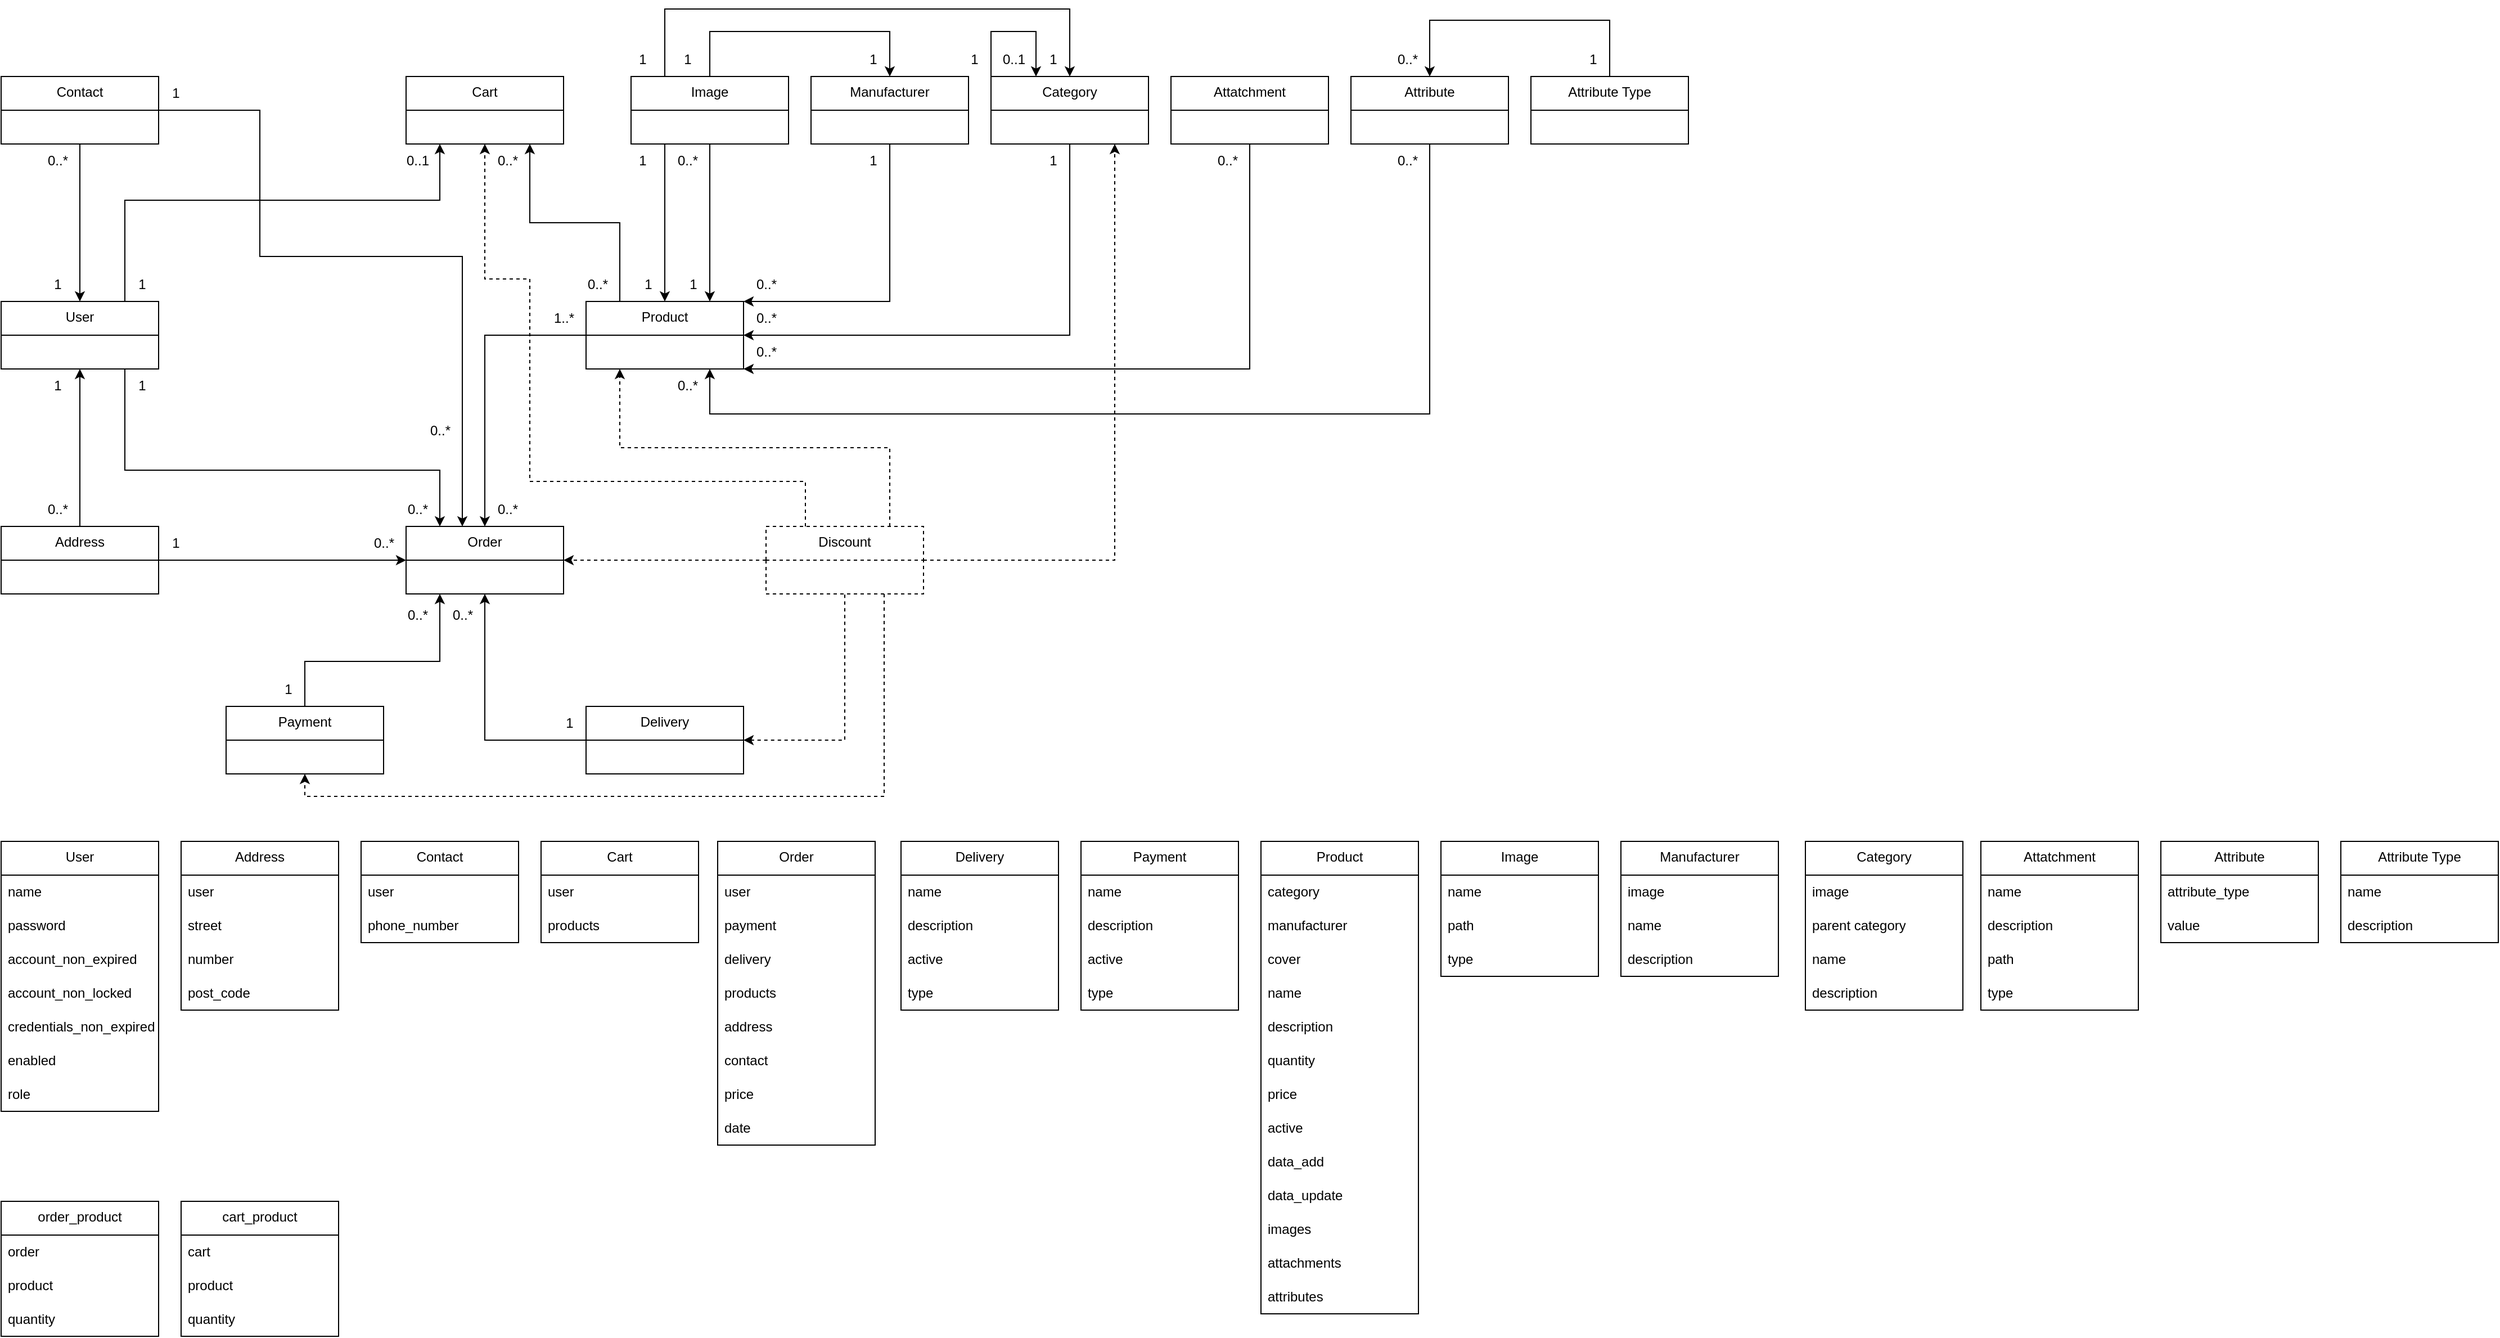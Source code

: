 <mxfile version="24.7.12">
  <diagram name="Strona-1" id="xAyj0nUH1Y1HjZD_mEVL">
    <mxGraphModel dx="1434" dy="778" grid="1" gridSize="10" guides="1" tooltips="1" connect="1" arrows="1" fold="1" page="1" pageScale="1" pageWidth="827" pageHeight="1169" math="0" shadow="0">
      <root>
        <mxCell id="0" />
        <mxCell id="1" parent="0" />
        <mxCell id="LPKF-_oisUcgo9bbs7vQ-34" style="edgeStyle=orthogonalEdgeStyle;rounded=0;orthogonalLoop=1;jettySize=auto;html=1;" parent="1" source="LPKF-_oisUcgo9bbs7vQ-9" target="LPKF-_oisUcgo9bbs7vQ-19" edge="1">
          <mxGeometry relative="1" as="geometry">
            <Array as="points">
              <mxPoint x="480" y="320" />
            </Array>
          </mxGeometry>
        </mxCell>
        <mxCell id="LPKF-_oisUcgo9bbs7vQ-35" style="edgeStyle=orthogonalEdgeStyle;rounded=0;orthogonalLoop=1;jettySize=auto;html=1;" parent="1" source="LPKF-_oisUcgo9bbs7vQ-9" target="LPKF-_oisUcgo9bbs7vQ-17" edge="1">
          <mxGeometry relative="1" as="geometry">
            <Array as="points">
              <mxPoint x="600" y="220" />
              <mxPoint x="520" y="220" />
            </Array>
          </mxGeometry>
        </mxCell>
        <mxCell id="LPKF-_oisUcgo9bbs7vQ-9" value="Product" style="swimlane;fontStyle=0;align=center;verticalAlign=top;childLayout=stackLayout;horizontal=1;startSize=30;horizontalStack=0;resizeParent=1;resizeParentMax=0;resizeLast=0;collapsible=0;marginBottom=0;html=1;whiteSpace=wrap;" parent="1" vertex="1">
          <mxGeometry x="570" y="290" width="140" height="60" as="geometry" />
        </mxCell>
        <mxCell id="LPKF-_oisUcgo9bbs7vQ-36" style="edgeStyle=orthogonalEdgeStyle;rounded=0;orthogonalLoop=1;jettySize=auto;html=1;" parent="1" source="LPKF-_oisUcgo9bbs7vQ-11" target="LPKF-_oisUcgo9bbs7vQ-17" edge="1">
          <mxGeometry relative="1" as="geometry">
            <Array as="points">
              <mxPoint x="160" y="200" />
              <mxPoint x="440" y="200" />
            </Array>
          </mxGeometry>
        </mxCell>
        <mxCell id="LPKF-_oisUcgo9bbs7vQ-37" style="edgeStyle=orthogonalEdgeStyle;rounded=0;orthogonalLoop=1;jettySize=auto;html=1;" parent="1" source="LPKF-_oisUcgo9bbs7vQ-11" target="LPKF-_oisUcgo9bbs7vQ-19" edge="1">
          <mxGeometry relative="1" as="geometry">
            <Array as="points">
              <mxPoint x="160" y="440" />
              <mxPoint x="440" y="440" />
            </Array>
          </mxGeometry>
        </mxCell>
        <mxCell id="LPKF-_oisUcgo9bbs7vQ-11" value="User" style="swimlane;fontStyle=0;align=center;verticalAlign=top;childLayout=stackLayout;horizontal=1;startSize=30;horizontalStack=0;resizeParent=1;resizeParentMax=0;resizeLast=0;collapsible=0;marginBottom=0;html=1;whiteSpace=wrap;" parent="1" vertex="1">
          <mxGeometry x="50" y="290" width="140" height="60" as="geometry" />
        </mxCell>
        <mxCell id="LPKF-_oisUcgo9bbs7vQ-26" style="edgeStyle=orthogonalEdgeStyle;rounded=0;orthogonalLoop=1;jettySize=auto;html=1;" parent="1" source="LPKF-_oisUcgo9bbs7vQ-13" target="LPKF-_oisUcgo9bbs7vQ-11" edge="1">
          <mxGeometry relative="1" as="geometry" />
        </mxCell>
        <mxCell id="EUaLyGk8VXPDBXeYsiTy-4" style="edgeStyle=orthogonalEdgeStyle;rounded=0;orthogonalLoop=1;jettySize=auto;html=1;exitX=1;exitY=0.5;exitDx=0;exitDy=0;" parent="1" source="LPKF-_oisUcgo9bbs7vQ-13" target="LPKF-_oisUcgo9bbs7vQ-19" edge="1">
          <mxGeometry relative="1" as="geometry" />
        </mxCell>
        <mxCell id="LPKF-_oisUcgo9bbs7vQ-13" value="Address" style="swimlane;fontStyle=0;align=center;verticalAlign=top;childLayout=stackLayout;horizontal=1;startSize=30;horizontalStack=0;resizeParent=1;resizeParentMax=0;resizeLast=0;collapsible=0;marginBottom=0;html=1;whiteSpace=wrap;" parent="1" vertex="1">
          <mxGeometry x="50" y="490" width="140" height="60" as="geometry" />
        </mxCell>
        <mxCell id="LPKF-_oisUcgo9bbs7vQ-27" style="edgeStyle=orthogonalEdgeStyle;rounded=0;orthogonalLoop=1;jettySize=auto;html=1;" parent="1" source="LPKF-_oisUcgo9bbs7vQ-15" target="LPKF-_oisUcgo9bbs7vQ-11" edge="1">
          <mxGeometry relative="1" as="geometry" />
        </mxCell>
        <mxCell id="EUaLyGk8VXPDBXeYsiTy-2" style="edgeStyle=orthogonalEdgeStyle;rounded=0;orthogonalLoop=1;jettySize=auto;html=1;exitX=1;exitY=0.5;exitDx=0;exitDy=0;" parent="1" source="LPKF-_oisUcgo9bbs7vQ-15" target="LPKF-_oisUcgo9bbs7vQ-19" edge="1">
          <mxGeometry relative="1" as="geometry">
            <Array as="points">
              <mxPoint x="280" y="120" />
              <mxPoint x="280" y="250" />
              <mxPoint x="460" y="250" />
            </Array>
          </mxGeometry>
        </mxCell>
        <mxCell id="LPKF-_oisUcgo9bbs7vQ-15" value="Contact" style="swimlane;fontStyle=0;align=center;verticalAlign=top;childLayout=stackLayout;horizontal=1;startSize=30;horizontalStack=0;resizeParent=1;resizeParentMax=0;resizeLast=0;collapsible=0;marginBottom=0;html=1;whiteSpace=wrap;" parent="1" vertex="1">
          <mxGeometry x="50" y="90" width="140" height="60" as="geometry" />
        </mxCell>
        <mxCell id="LPKF-_oisUcgo9bbs7vQ-17" value="Cart" style="swimlane;fontStyle=0;align=center;verticalAlign=top;childLayout=stackLayout;horizontal=1;startSize=30;horizontalStack=0;resizeParent=1;resizeParentMax=0;resizeLast=0;collapsible=0;marginBottom=0;html=1;whiteSpace=wrap;" parent="1" vertex="1">
          <mxGeometry x="410" y="90" width="140" height="60" as="geometry" />
        </mxCell>
        <mxCell id="LPKF-_oisUcgo9bbs7vQ-19" value="Order" style="swimlane;fontStyle=0;align=center;verticalAlign=top;childLayout=stackLayout;horizontal=1;startSize=30;horizontalStack=0;resizeParent=1;resizeParentMax=0;resizeLast=0;collapsible=0;marginBottom=0;html=1;whiteSpace=wrap;" parent="1" vertex="1">
          <mxGeometry x="410" y="490" width="140" height="60" as="geometry" />
        </mxCell>
        <mxCell id="LPKF-_oisUcgo9bbs7vQ-28" style="edgeStyle=orthogonalEdgeStyle;rounded=0;orthogonalLoop=1;jettySize=auto;html=1;" parent="1" source="LPKF-_oisUcgo9bbs7vQ-21" target="LPKF-_oisUcgo9bbs7vQ-19" edge="1">
          <mxGeometry relative="1" as="geometry">
            <Array as="points">
              <mxPoint x="480" y="680" />
            </Array>
          </mxGeometry>
        </mxCell>
        <mxCell id="LPKF-_oisUcgo9bbs7vQ-54" style="edgeStyle=orthogonalEdgeStyle;rounded=0;orthogonalLoop=1;jettySize=auto;html=1;dashed=1;startArrow=classic;startFill=1;endArrow=none;endFill=0;" parent="1" source="LPKF-_oisUcgo9bbs7vQ-21" target="LPKF-_oisUcgo9bbs7vQ-42" edge="1">
          <mxGeometry relative="1" as="geometry">
            <Array as="points">
              <mxPoint x="800" y="680" />
            </Array>
          </mxGeometry>
        </mxCell>
        <mxCell id="LPKF-_oisUcgo9bbs7vQ-21" value="Delivery" style="swimlane;fontStyle=0;align=center;verticalAlign=top;childLayout=stackLayout;horizontal=1;startSize=30;horizontalStack=0;resizeParent=1;resizeParentMax=0;resizeLast=0;collapsible=0;marginBottom=0;html=1;whiteSpace=wrap;" parent="1" vertex="1">
          <mxGeometry x="570" y="650" width="140" height="60" as="geometry" />
        </mxCell>
        <mxCell id="LPKF-_oisUcgo9bbs7vQ-29" style="edgeStyle=orthogonalEdgeStyle;rounded=0;orthogonalLoop=1;jettySize=auto;html=1;" parent="1" source="LPKF-_oisUcgo9bbs7vQ-23" target="LPKF-_oisUcgo9bbs7vQ-19" edge="1">
          <mxGeometry relative="1" as="geometry">
            <Array as="points">
              <mxPoint x="320" y="610" />
              <mxPoint x="440" y="610" />
            </Array>
          </mxGeometry>
        </mxCell>
        <mxCell id="LPKF-_oisUcgo9bbs7vQ-23" value="Payment" style="swimlane;fontStyle=0;align=center;verticalAlign=top;childLayout=stackLayout;horizontal=1;startSize=30;horizontalStack=0;resizeParent=1;resizeParentMax=0;resizeLast=0;collapsible=0;marginBottom=0;html=1;whiteSpace=wrap;" parent="1" vertex="1">
          <mxGeometry x="250" y="650" width="140" height="60" as="geometry" />
        </mxCell>
        <mxCell id="LPKF-_oisUcgo9bbs7vQ-51" style="edgeStyle=orthogonalEdgeStyle;rounded=0;orthogonalLoop=1;jettySize=auto;html=1;" parent="1" source="LPKF-_oisUcgo9bbs7vQ-38" target="LPKF-_oisUcgo9bbs7vQ-9" edge="1">
          <mxGeometry relative="1" as="geometry">
            <Array as="points">
              <mxPoint x="1000" y="320" />
            </Array>
          </mxGeometry>
        </mxCell>
        <mxCell id="LPKF-_oisUcgo9bbs7vQ-38" value="Category" style="swimlane;fontStyle=0;align=center;verticalAlign=top;childLayout=stackLayout;horizontal=1;startSize=30;horizontalStack=0;resizeParent=1;resizeParentMax=0;resizeLast=0;collapsible=0;marginBottom=0;html=1;whiteSpace=wrap;" parent="1" vertex="1">
          <mxGeometry x="930" y="90" width="140" height="60" as="geometry" />
        </mxCell>
        <mxCell id="LPKF-_oisUcgo9bbs7vQ-45" style="edgeStyle=orthogonalEdgeStyle;rounded=0;orthogonalLoop=1;jettySize=auto;html=1;" parent="1" source="LPKF-_oisUcgo9bbs7vQ-39" target="LPKF-_oisUcgo9bbs7vQ-9" edge="1">
          <mxGeometry relative="1" as="geometry">
            <Array as="points">
              <mxPoint x="640" y="270" />
              <mxPoint x="640" y="270" />
            </Array>
          </mxGeometry>
        </mxCell>
        <mxCell id="LPKF-_oisUcgo9bbs7vQ-46" style="edgeStyle=orthogonalEdgeStyle;rounded=0;orthogonalLoop=1;jettySize=auto;html=1;" parent="1" source="LPKF-_oisUcgo9bbs7vQ-39" target="LPKF-_oisUcgo9bbs7vQ-41" edge="1">
          <mxGeometry relative="1" as="geometry">
            <Array as="points">
              <mxPoint x="680" y="50" />
              <mxPoint x="840" y="50" />
            </Array>
          </mxGeometry>
        </mxCell>
        <mxCell id="LPKF-_oisUcgo9bbs7vQ-47" style="edgeStyle=orthogonalEdgeStyle;rounded=0;orthogonalLoop=1;jettySize=auto;html=1;" parent="1" source="LPKF-_oisUcgo9bbs7vQ-39" target="LPKF-_oisUcgo9bbs7vQ-38" edge="1">
          <mxGeometry relative="1" as="geometry">
            <Array as="points">
              <mxPoint x="640" y="30" />
              <mxPoint x="1000" y="30" />
            </Array>
          </mxGeometry>
        </mxCell>
        <mxCell id="LPKF-_oisUcgo9bbs7vQ-49" style="edgeStyle=orthogonalEdgeStyle;rounded=0;orthogonalLoop=1;jettySize=auto;html=1;" parent="1" source="LPKF-_oisUcgo9bbs7vQ-39" target="LPKF-_oisUcgo9bbs7vQ-9" edge="1">
          <mxGeometry relative="1" as="geometry">
            <Array as="points">
              <mxPoint x="680" y="280" />
              <mxPoint x="680" y="280" />
            </Array>
          </mxGeometry>
        </mxCell>
        <mxCell id="LPKF-_oisUcgo9bbs7vQ-39" value="Image" style="swimlane;fontStyle=0;align=center;verticalAlign=top;childLayout=stackLayout;horizontal=1;startSize=30;horizontalStack=0;resizeParent=1;resizeParentMax=0;resizeLast=0;collapsible=0;marginBottom=0;html=1;whiteSpace=wrap;" parent="1" vertex="1">
          <mxGeometry x="610" y="90" width="140" height="60" as="geometry" />
        </mxCell>
        <mxCell id="LPKF-_oisUcgo9bbs7vQ-52" style="edgeStyle=orthogonalEdgeStyle;rounded=0;orthogonalLoop=1;jettySize=auto;html=1;" parent="1" source="LPKF-_oisUcgo9bbs7vQ-40" target="LPKF-_oisUcgo9bbs7vQ-9" edge="1">
          <mxGeometry relative="1" as="geometry">
            <Array as="points">
              <mxPoint x="1160" y="350" />
            </Array>
          </mxGeometry>
        </mxCell>
        <mxCell id="LPKF-_oisUcgo9bbs7vQ-40" value="Attatchment" style="swimlane;fontStyle=0;align=center;verticalAlign=top;childLayout=stackLayout;horizontal=1;startSize=30;horizontalStack=0;resizeParent=1;resizeParentMax=0;resizeLast=0;collapsible=0;marginBottom=0;html=1;whiteSpace=wrap;" parent="1" vertex="1">
          <mxGeometry x="1090" y="90" width="140" height="60" as="geometry" />
        </mxCell>
        <mxCell id="LPKF-_oisUcgo9bbs7vQ-50" style="edgeStyle=orthogonalEdgeStyle;rounded=0;orthogonalLoop=1;jettySize=auto;html=1;" parent="1" source="LPKF-_oisUcgo9bbs7vQ-41" target="LPKF-_oisUcgo9bbs7vQ-9" edge="1">
          <mxGeometry relative="1" as="geometry">
            <Array as="points">
              <mxPoint x="840" y="290" />
            </Array>
          </mxGeometry>
        </mxCell>
        <mxCell id="LPKF-_oisUcgo9bbs7vQ-41" value="Manufacturer" style="swimlane;fontStyle=0;align=center;verticalAlign=top;childLayout=stackLayout;horizontal=1;startSize=30;horizontalStack=0;resizeParent=1;resizeParentMax=0;resizeLast=0;collapsible=0;marginBottom=0;html=1;whiteSpace=wrap;" parent="1" vertex="1">
          <mxGeometry x="770" y="90" width="140" height="60" as="geometry" />
        </mxCell>
        <mxCell id="LPKF-_oisUcgo9bbs7vQ-43" style="edgeStyle=orthogonalEdgeStyle;rounded=0;orthogonalLoop=1;jettySize=auto;html=1;dashed=1;" parent="1" source="LPKF-_oisUcgo9bbs7vQ-42" target="LPKF-_oisUcgo9bbs7vQ-19" edge="1">
          <mxGeometry relative="1" as="geometry">
            <Array as="points">
              <mxPoint x="640" y="520" />
              <mxPoint x="640" y="520" />
            </Array>
          </mxGeometry>
        </mxCell>
        <mxCell id="LPKF-_oisUcgo9bbs7vQ-55" style="edgeStyle=orthogonalEdgeStyle;rounded=0;orthogonalLoop=1;jettySize=auto;html=1;dashed=1;" parent="1" source="LPKF-_oisUcgo9bbs7vQ-42" target="LPKF-_oisUcgo9bbs7vQ-9" edge="1">
          <mxGeometry relative="1" as="geometry">
            <Array as="points">
              <mxPoint x="840" y="420" />
              <mxPoint x="600" y="420" />
            </Array>
          </mxGeometry>
        </mxCell>
        <mxCell id="LPKF-_oisUcgo9bbs7vQ-104" style="edgeStyle=orthogonalEdgeStyle;rounded=0;orthogonalLoop=1;jettySize=auto;html=1;dashed=1;" parent="1" source="LPKF-_oisUcgo9bbs7vQ-42" target="LPKF-_oisUcgo9bbs7vQ-38" edge="1">
          <mxGeometry relative="1" as="geometry">
            <Array as="points">
              <mxPoint x="1040" y="520" />
            </Array>
          </mxGeometry>
        </mxCell>
        <mxCell id="LPKF-_oisUcgo9bbs7vQ-153" style="edgeStyle=orthogonalEdgeStyle;rounded=0;orthogonalLoop=1;jettySize=auto;html=1;exitX=0.25;exitY=0;exitDx=0;exitDy=0;dashed=1;" parent="1" source="LPKF-_oisUcgo9bbs7vQ-42" target="LPKF-_oisUcgo9bbs7vQ-17" edge="1">
          <mxGeometry relative="1" as="geometry">
            <Array as="points">
              <mxPoint x="765" y="450" />
              <mxPoint x="520" y="450" />
              <mxPoint x="520" y="270" />
              <mxPoint x="480" y="270" />
            </Array>
          </mxGeometry>
        </mxCell>
        <mxCell id="EUaLyGk8VXPDBXeYsiTy-5" style="edgeStyle=orthogonalEdgeStyle;rounded=0;orthogonalLoop=1;jettySize=auto;html=1;exitX=0.75;exitY=1;exitDx=0;exitDy=0;dashed=1;" parent="1" source="LPKF-_oisUcgo9bbs7vQ-42" target="LPKF-_oisUcgo9bbs7vQ-23" edge="1">
          <mxGeometry relative="1" as="geometry">
            <Array as="points">
              <mxPoint x="835" y="730" />
              <mxPoint x="320" y="730" />
            </Array>
          </mxGeometry>
        </mxCell>
        <mxCell id="LPKF-_oisUcgo9bbs7vQ-42" value="Discount" style="swimlane;fontStyle=0;align=center;verticalAlign=top;childLayout=stackLayout;horizontal=1;startSize=30;horizontalStack=0;resizeParent=1;resizeParentMax=0;resizeLast=0;collapsible=0;marginBottom=0;html=1;whiteSpace=wrap;dashed=1;" parent="1" vertex="1">
          <mxGeometry x="730" y="490" width="140" height="60" as="geometry" />
        </mxCell>
        <mxCell id="LPKF-_oisUcgo9bbs7vQ-58" value="User" style="swimlane;fontStyle=0;align=center;verticalAlign=top;childLayout=stackLayout;horizontal=1;startSize=30;horizontalStack=0;resizeParent=1;resizeParentMax=0;resizeLast=0;collapsible=0;marginBottom=0;html=1;whiteSpace=wrap;" parent="1" vertex="1">
          <mxGeometry x="50" y="770" width="140" height="240" as="geometry" />
        </mxCell>
        <mxCell id="LPKF-_oisUcgo9bbs7vQ-59" value="name" style="text;strokeColor=none;fillColor=none;align=left;verticalAlign=middle;spacingLeft=4;spacingRight=4;overflow=hidden;points=[[0,0.5],[1,0.5]];portConstraint=eastwest;rotatable=0;whiteSpace=wrap;html=1;" parent="LPKF-_oisUcgo9bbs7vQ-58" vertex="1">
          <mxGeometry y="30" width="140" height="30" as="geometry" />
        </mxCell>
        <mxCell id="LPKF-_oisUcgo9bbs7vQ-137" value="password" style="text;strokeColor=none;fillColor=none;align=left;verticalAlign=middle;spacingLeft=4;spacingRight=4;overflow=hidden;points=[[0,0.5],[1,0.5]];portConstraint=eastwest;rotatable=0;whiteSpace=wrap;html=1;" parent="LPKF-_oisUcgo9bbs7vQ-58" vertex="1">
          <mxGeometry y="60" width="140" height="30" as="geometry" />
        </mxCell>
        <mxCell id="LPKF-_oisUcgo9bbs7vQ-61" value="account_non_expired" style="text;strokeColor=none;fillColor=none;align=left;verticalAlign=middle;spacingLeft=4;spacingRight=4;overflow=hidden;points=[[0,0.5],[1,0.5]];portConstraint=eastwest;rotatable=0;whiteSpace=wrap;html=1;" parent="LPKF-_oisUcgo9bbs7vQ-58" vertex="1">
          <mxGeometry y="90" width="140" height="30" as="geometry" />
        </mxCell>
        <mxCell id="LPKF-_oisUcgo9bbs7vQ-138" value="account_non_locked" style="text;strokeColor=none;fillColor=none;align=left;verticalAlign=middle;spacingLeft=4;spacingRight=4;overflow=hidden;points=[[0,0.5],[1,0.5]];portConstraint=eastwest;rotatable=0;whiteSpace=wrap;html=1;" parent="LPKF-_oisUcgo9bbs7vQ-58" vertex="1">
          <mxGeometry y="120" width="140" height="30" as="geometry" />
        </mxCell>
        <mxCell id="LPKF-_oisUcgo9bbs7vQ-139" value="credentials_non_expired" style="text;strokeColor=none;fillColor=none;align=left;verticalAlign=middle;spacingLeft=4;spacingRight=4;overflow=hidden;points=[[0,0.5],[1,0.5]];portConstraint=eastwest;rotatable=0;whiteSpace=wrap;html=1;" parent="LPKF-_oisUcgo9bbs7vQ-58" vertex="1">
          <mxGeometry y="150" width="140" height="30" as="geometry" />
        </mxCell>
        <mxCell id="LPKF-_oisUcgo9bbs7vQ-140" value="enabled" style="text;strokeColor=none;fillColor=none;align=left;verticalAlign=middle;spacingLeft=4;spacingRight=4;overflow=hidden;points=[[0,0.5],[1,0.5]];portConstraint=eastwest;rotatable=0;whiteSpace=wrap;html=1;" parent="LPKF-_oisUcgo9bbs7vQ-58" vertex="1">
          <mxGeometry y="180" width="140" height="30" as="geometry" />
        </mxCell>
        <mxCell id="LPKF-_oisUcgo9bbs7vQ-141" value="role" style="text;strokeColor=none;fillColor=none;align=left;verticalAlign=middle;spacingLeft=4;spacingRight=4;overflow=hidden;points=[[0,0.5],[1,0.5]];portConstraint=eastwest;rotatable=0;whiteSpace=wrap;html=1;" parent="LPKF-_oisUcgo9bbs7vQ-58" vertex="1">
          <mxGeometry y="210" width="140" height="30" as="geometry" />
        </mxCell>
        <mxCell id="LPKF-_oisUcgo9bbs7vQ-62" value="Address" style="swimlane;fontStyle=0;align=center;verticalAlign=top;childLayout=stackLayout;horizontal=1;startSize=30;horizontalStack=0;resizeParent=1;resizeParentMax=0;resizeLast=0;collapsible=0;marginBottom=0;html=1;whiteSpace=wrap;" parent="1" vertex="1">
          <mxGeometry x="210" y="770" width="140" height="150" as="geometry" />
        </mxCell>
        <mxCell id="EUaLyGk8VXPDBXeYsiTy-6" value="user" style="text;strokeColor=none;fillColor=none;align=left;verticalAlign=middle;spacingLeft=4;spacingRight=4;overflow=hidden;points=[[0,0.5],[1,0.5]];portConstraint=eastwest;rotatable=0;whiteSpace=wrap;html=1;" parent="LPKF-_oisUcgo9bbs7vQ-62" vertex="1">
          <mxGeometry y="30" width="140" height="30" as="geometry" />
        </mxCell>
        <mxCell id="LPKF-_oisUcgo9bbs7vQ-65" value="street" style="text;strokeColor=none;fillColor=none;align=left;verticalAlign=middle;spacingLeft=4;spacingRight=4;overflow=hidden;points=[[0,0.5],[1,0.5]];portConstraint=eastwest;rotatable=0;whiteSpace=wrap;html=1;" parent="LPKF-_oisUcgo9bbs7vQ-62" vertex="1">
          <mxGeometry y="60" width="140" height="30" as="geometry" />
        </mxCell>
        <mxCell id="LPKF-_oisUcgo9bbs7vQ-66" value="number" style="text;strokeColor=none;fillColor=none;align=left;verticalAlign=middle;spacingLeft=4;spacingRight=4;overflow=hidden;points=[[0,0.5],[1,0.5]];portConstraint=eastwest;rotatable=0;whiteSpace=wrap;html=1;" parent="LPKF-_oisUcgo9bbs7vQ-62" vertex="1">
          <mxGeometry y="90" width="140" height="30" as="geometry" />
        </mxCell>
        <mxCell id="LPKF-_oisUcgo9bbs7vQ-67" value="post_code" style="text;strokeColor=none;fillColor=none;align=left;verticalAlign=middle;spacingLeft=4;spacingRight=4;overflow=hidden;points=[[0,0.5],[1,0.5]];portConstraint=eastwest;rotatable=0;whiteSpace=wrap;html=1;" parent="LPKF-_oisUcgo9bbs7vQ-62" vertex="1">
          <mxGeometry y="120" width="140" height="30" as="geometry" />
        </mxCell>
        <mxCell id="LPKF-_oisUcgo9bbs7vQ-64" value="Contact" style="swimlane;fontStyle=0;align=center;verticalAlign=top;childLayout=stackLayout;horizontal=1;startSize=30;horizontalStack=0;resizeParent=1;resizeParentMax=0;resizeLast=0;collapsible=0;marginBottom=0;html=1;whiteSpace=wrap;" parent="1" vertex="1">
          <mxGeometry x="370" y="770" width="140" height="90" as="geometry" />
        </mxCell>
        <mxCell id="EUaLyGk8VXPDBXeYsiTy-12" value="user" style="text;strokeColor=none;fillColor=none;align=left;verticalAlign=middle;spacingLeft=4;spacingRight=4;overflow=hidden;points=[[0,0.5],[1,0.5]];portConstraint=eastwest;rotatable=0;whiteSpace=wrap;html=1;" parent="LPKF-_oisUcgo9bbs7vQ-64" vertex="1">
          <mxGeometry y="30" width="140" height="30" as="geometry" />
        </mxCell>
        <mxCell id="LPKF-_oisUcgo9bbs7vQ-68" value="phone_number" style="text;strokeColor=none;fillColor=none;align=left;verticalAlign=middle;spacingLeft=4;spacingRight=4;overflow=hidden;points=[[0,0.5],[1,0.5]];portConstraint=eastwest;rotatable=0;whiteSpace=wrap;html=1;" parent="LPKF-_oisUcgo9bbs7vQ-64" vertex="1">
          <mxGeometry y="60" width="140" height="30" as="geometry" />
        </mxCell>
        <mxCell id="LPKF-_oisUcgo9bbs7vQ-69" value="Product" style="swimlane;fontStyle=0;align=center;verticalAlign=top;childLayout=stackLayout;horizontal=1;startSize=30;horizontalStack=0;resizeParent=1;resizeParentMax=0;resizeLast=0;collapsible=0;marginBottom=0;html=1;whiteSpace=wrap;" parent="1" vertex="1">
          <mxGeometry x="1170" y="770" width="140" height="420" as="geometry" />
        </mxCell>
        <mxCell id="EUaLyGk8VXPDBXeYsiTy-20" value="category&lt;span style=&quot;color: rgba(0, 0, 0, 0); font-family: monospace; font-size: 0px; text-wrap: nowrap;&quot;&gt;%3CmxGraphModel%3E%3Croot%3E%3CmxCell%20id%3D%220%22%2F%3E%3CmxCell%20id%3D%221%22%20parent%3D%220%22%2F%3E%3CmxCell%20id%3D%222%22%20value%3D%22name%22%20style%3D%22text%3BstrokeColor%3Dnone%3BfillColor%3Dnone%3Balign%3Dleft%3BverticalAlign%3Dmiddle%3BspacingLeft%3D4%3BspacingRight%3D4%3Boverflow%3Dhidden%3Bpoints%3D%5B%5B0%2C0.5%5D%2C%5B1%2C0.5%5D%5D%3BportConstraint%3Deastwest%3Brotatable%3D0%3BwhiteSpace%3Dwrap%3Bhtml%3D1%3B%22%20vertex%3D%221%22%20parent%3D%221%22%3E%3CmxGeometry%20x%3D%221170%22%20y%3D%22800%22%20width%3D%22140%22%20height%3D%2230%22%20as%3D%22geometry%22%2F%3E%3C%2FmxCell%3E%3C%2Froot%3E%3C%2FmxGraphModel%3E&lt;/span&gt;" style="text;strokeColor=none;fillColor=none;align=left;verticalAlign=middle;spacingLeft=4;spacingRight=4;overflow=hidden;points=[[0,0.5],[1,0.5]];portConstraint=eastwest;rotatable=0;whiteSpace=wrap;html=1;" parent="LPKF-_oisUcgo9bbs7vQ-69" vertex="1">
          <mxGeometry y="30" width="140" height="30" as="geometry" />
        </mxCell>
        <mxCell id="EUaLyGk8VXPDBXeYsiTy-21" value="manufacturer" style="text;strokeColor=none;fillColor=none;align=left;verticalAlign=middle;spacingLeft=4;spacingRight=4;overflow=hidden;points=[[0,0.5],[1,0.5]];portConstraint=eastwest;rotatable=0;whiteSpace=wrap;html=1;" parent="LPKF-_oisUcgo9bbs7vQ-69" vertex="1">
          <mxGeometry y="60" width="140" height="30" as="geometry" />
        </mxCell>
        <mxCell id="EUaLyGk8VXPDBXeYsiTy-22" value="cover" style="text;strokeColor=none;fillColor=none;align=left;verticalAlign=middle;spacingLeft=4;spacingRight=4;overflow=hidden;points=[[0,0.5],[1,0.5]];portConstraint=eastwest;rotatable=0;whiteSpace=wrap;html=1;" parent="LPKF-_oisUcgo9bbs7vQ-69" vertex="1">
          <mxGeometry y="90" width="140" height="30" as="geometry" />
        </mxCell>
        <mxCell id="LPKF-_oisUcgo9bbs7vQ-73" value="name" style="text;strokeColor=none;fillColor=none;align=left;verticalAlign=middle;spacingLeft=4;spacingRight=4;overflow=hidden;points=[[0,0.5],[1,0.5]];portConstraint=eastwest;rotatable=0;whiteSpace=wrap;html=1;" parent="LPKF-_oisUcgo9bbs7vQ-69" vertex="1">
          <mxGeometry y="120" width="140" height="30" as="geometry" />
        </mxCell>
        <mxCell id="LPKF-_oisUcgo9bbs7vQ-71" value="description" style="text;strokeColor=none;fillColor=none;align=left;verticalAlign=middle;spacingLeft=4;spacingRight=4;overflow=hidden;points=[[0,0.5],[1,0.5]];portConstraint=eastwest;rotatable=0;whiteSpace=wrap;html=1;" parent="LPKF-_oisUcgo9bbs7vQ-69" vertex="1">
          <mxGeometry y="150" width="140" height="30" as="geometry" />
        </mxCell>
        <mxCell id="LPKF-_oisUcgo9bbs7vQ-72" value="quantity" style="text;strokeColor=none;fillColor=none;align=left;verticalAlign=middle;spacingLeft=4;spacingRight=4;overflow=hidden;points=[[0,0.5],[1,0.5]];portConstraint=eastwest;rotatable=0;whiteSpace=wrap;html=1;" parent="LPKF-_oisUcgo9bbs7vQ-69" vertex="1">
          <mxGeometry y="180" width="140" height="30" as="geometry" />
        </mxCell>
        <mxCell id="LPKF-_oisUcgo9bbs7vQ-81" value="price" style="text;strokeColor=none;fillColor=none;align=left;verticalAlign=middle;spacingLeft=4;spacingRight=4;overflow=hidden;points=[[0,0.5],[1,0.5]];portConstraint=eastwest;rotatable=0;whiteSpace=wrap;html=1;" parent="LPKF-_oisUcgo9bbs7vQ-69" vertex="1">
          <mxGeometry y="210" width="140" height="30" as="geometry" />
        </mxCell>
        <mxCell id="LPKF-_oisUcgo9bbs7vQ-82" value="active" style="text;strokeColor=none;fillColor=none;align=left;verticalAlign=middle;spacingLeft=4;spacingRight=4;overflow=hidden;points=[[0,0.5],[1,0.5]];portConstraint=eastwest;rotatable=0;whiteSpace=wrap;html=1;" parent="LPKF-_oisUcgo9bbs7vQ-69" vertex="1">
          <mxGeometry y="240" width="140" height="30" as="geometry" />
        </mxCell>
        <mxCell id="LPKF-_oisUcgo9bbs7vQ-86" value="data_add&lt;span style=&quot;color: rgba(0, 0, 0, 0); font-family: monospace; font-size: 0px; text-wrap: nowrap;&quot;&gt;%3CmxGraphModel%3E%3Croot%3E%3CmxCell%20id%3D%220%22%2F%3E%3CmxCell%20id%3D%221%22%20parent%3D%220%22%2F%3E%3CmxCell%20id%3D%222%22%20value%3D%22active%22%20style%3D%22text%3BstrokeColor%3Dnone%3BfillColor%3Dnone%3Balign%3Dleft%3BverticalAlign%3Dmiddle%3BspacingLeft%3D4%3BspacingRight%3D4%3Boverflow%3Dhidden%3Bpoints%3D%5B%5B0%2C0.5%5D%2C%5B1%2C0.5%5D%5D%3BportConstraint%3Deastwest%3Brotatable%3D0%3BwhiteSpace%3Dwrap%3Bhtml%3D1%3B%22%20vertex%3D%221%22%20parent%3D%221%22%3E%3CmxGeometry%20x%3D%22530%22%20y%3D%22920%22%20width%3D%22140%22%20height%3D%2230%22%20as%3D%22geometry%22%2F%3E%3C%2FmxCell%3E%3C%2Froot%3E%3C%2FmxGraphModel%3E&lt;/span&gt;" style="text;strokeColor=none;fillColor=none;align=left;verticalAlign=middle;spacingLeft=4;spacingRight=4;overflow=hidden;points=[[0,0.5],[1,0.5]];portConstraint=eastwest;rotatable=0;whiteSpace=wrap;html=1;" parent="LPKF-_oisUcgo9bbs7vQ-69" vertex="1">
          <mxGeometry y="270" width="140" height="30" as="geometry" />
        </mxCell>
        <mxCell id="LPKF-_oisUcgo9bbs7vQ-87" value="data_update" style="text;strokeColor=none;fillColor=none;align=left;verticalAlign=middle;spacingLeft=4;spacingRight=4;overflow=hidden;points=[[0,0.5],[1,0.5]];portConstraint=eastwest;rotatable=0;whiteSpace=wrap;html=1;" parent="LPKF-_oisUcgo9bbs7vQ-69" vertex="1">
          <mxGeometry y="300" width="140" height="30" as="geometry" />
        </mxCell>
        <mxCell id="EUaLyGk8VXPDBXeYsiTy-23" value="images" style="text;strokeColor=none;fillColor=none;align=left;verticalAlign=middle;spacingLeft=4;spacingRight=4;overflow=hidden;points=[[0,0.5],[1,0.5]];portConstraint=eastwest;rotatable=0;whiteSpace=wrap;html=1;" parent="LPKF-_oisUcgo9bbs7vQ-69" vertex="1">
          <mxGeometry y="330" width="140" height="30" as="geometry" />
        </mxCell>
        <mxCell id="EUaLyGk8VXPDBXeYsiTy-24" value="attachments" style="text;strokeColor=none;fillColor=none;align=left;verticalAlign=middle;spacingLeft=4;spacingRight=4;overflow=hidden;points=[[0,0.5],[1,0.5]];portConstraint=eastwest;rotatable=0;whiteSpace=wrap;html=1;" parent="LPKF-_oisUcgo9bbs7vQ-69" vertex="1">
          <mxGeometry y="360" width="140" height="30" as="geometry" />
        </mxCell>
        <mxCell id="EUaLyGk8VXPDBXeYsiTy-25" value="attributes" style="text;strokeColor=none;fillColor=none;align=left;verticalAlign=middle;spacingLeft=4;spacingRight=4;overflow=hidden;points=[[0,0.5],[1,0.5]];portConstraint=eastwest;rotatable=0;whiteSpace=wrap;html=1;" parent="LPKF-_oisUcgo9bbs7vQ-69" vertex="1">
          <mxGeometry y="390" width="140" height="30" as="geometry" />
        </mxCell>
        <mxCell id="LPKF-_oisUcgo9bbs7vQ-75" style="edgeStyle=orthogonalEdgeStyle;rounded=0;orthogonalLoop=1;jettySize=auto;html=1;" parent="1" source="LPKF-_oisUcgo9bbs7vQ-74" target="LPKF-_oisUcgo9bbs7vQ-9" edge="1">
          <mxGeometry relative="1" as="geometry">
            <Array as="points">
              <mxPoint x="1320" y="390" />
              <mxPoint x="680" y="390" />
            </Array>
          </mxGeometry>
        </mxCell>
        <mxCell id="LPKF-_oisUcgo9bbs7vQ-74" value="Attribute" style="swimlane;fontStyle=0;align=center;verticalAlign=top;childLayout=stackLayout;horizontal=1;startSize=30;horizontalStack=0;resizeParent=1;resizeParentMax=0;resizeLast=0;collapsible=0;marginBottom=0;html=1;whiteSpace=wrap;" parent="1" vertex="1">
          <mxGeometry x="1250" y="90" width="140" height="60" as="geometry" />
        </mxCell>
        <mxCell id="LPKF-_oisUcgo9bbs7vQ-83" value="Cart" style="swimlane;fontStyle=0;align=center;verticalAlign=top;childLayout=stackLayout;horizontal=1;startSize=30;horizontalStack=0;resizeParent=1;resizeParentMax=0;resizeLast=0;collapsible=0;marginBottom=0;html=1;whiteSpace=wrap;" parent="1" vertex="1">
          <mxGeometry x="530" y="770" width="140" height="90" as="geometry" />
        </mxCell>
        <mxCell id="EUaLyGk8VXPDBXeYsiTy-8" value="user" style="text;strokeColor=none;fillColor=none;align=left;verticalAlign=middle;spacingLeft=4;spacingRight=4;overflow=hidden;points=[[0,0.5],[1,0.5]];portConstraint=eastwest;rotatable=0;whiteSpace=wrap;html=1;" parent="LPKF-_oisUcgo9bbs7vQ-83" vertex="1">
          <mxGeometry y="30" width="140" height="30" as="geometry" />
        </mxCell>
        <mxCell id="EUaLyGk8VXPDBXeYsiTy-9" value="products" style="text;strokeColor=none;fillColor=none;align=left;verticalAlign=middle;spacingLeft=4;spacingRight=4;overflow=hidden;points=[[0,0.5],[1,0.5]];portConstraint=eastwest;rotatable=0;whiteSpace=wrap;html=1;" parent="LPKF-_oisUcgo9bbs7vQ-83" vertex="1">
          <mxGeometry y="60" width="140" height="30" as="geometry" />
        </mxCell>
        <mxCell id="LPKF-_oisUcgo9bbs7vQ-84" value="Order" style="swimlane;fontStyle=0;align=center;verticalAlign=top;childLayout=stackLayout;horizontal=1;startSize=30;horizontalStack=0;resizeParent=1;resizeParentMax=0;resizeLast=0;collapsible=0;marginBottom=0;html=1;whiteSpace=wrap;" parent="1" vertex="1">
          <mxGeometry x="687" y="770" width="140" height="270" as="geometry" />
        </mxCell>
        <mxCell id="EUaLyGk8VXPDBXeYsiTy-14" value="user" style="text;strokeColor=none;fillColor=none;align=left;verticalAlign=middle;spacingLeft=4;spacingRight=4;overflow=hidden;points=[[0,0.5],[1,0.5]];portConstraint=eastwest;rotatable=0;whiteSpace=wrap;html=1;" parent="LPKF-_oisUcgo9bbs7vQ-84" vertex="1">
          <mxGeometry y="30" width="140" height="30" as="geometry" />
        </mxCell>
        <mxCell id="EUaLyGk8VXPDBXeYsiTy-15" value="payment" style="text;strokeColor=none;fillColor=none;align=left;verticalAlign=middle;spacingLeft=4;spacingRight=4;overflow=hidden;points=[[0,0.5],[1,0.5]];portConstraint=eastwest;rotatable=0;whiteSpace=wrap;html=1;" parent="LPKF-_oisUcgo9bbs7vQ-84" vertex="1">
          <mxGeometry y="60" width="140" height="30" as="geometry" />
        </mxCell>
        <mxCell id="EUaLyGk8VXPDBXeYsiTy-16" value="delivery" style="text;strokeColor=none;fillColor=none;align=left;verticalAlign=middle;spacingLeft=4;spacingRight=4;overflow=hidden;points=[[0,0.5],[1,0.5]];portConstraint=eastwest;rotatable=0;whiteSpace=wrap;html=1;" parent="LPKF-_oisUcgo9bbs7vQ-84" vertex="1">
          <mxGeometry y="90" width="140" height="30" as="geometry" />
        </mxCell>
        <mxCell id="LPKF-_oisUcgo9bbs7vQ-88" value="products" style="text;strokeColor=none;fillColor=none;align=left;verticalAlign=middle;spacingLeft=4;spacingRight=4;overflow=hidden;points=[[0,0.5],[1,0.5]];portConstraint=eastwest;rotatable=0;whiteSpace=wrap;html=1;" parent="LPKF-_oisUcgo9bbs7vQ-84" vertex="1">
          <mxGeometry y="120" width="140" height="30" as="geometry" />
        </mxCell>
        <mxCell id="LPKF-_oisUcgo9bbs7vQ-89" value="address" style="text;strokeColor=none;fillColor=none;align=left;verticalAlign=middle;spacingLeft=4;spacingRight=4;overflow=hidden;points=[[0,0.5],[1,0.5]];portConstraint=eastwest;rotatable=0;whiteSpace=wrap;html=1;" parent="LPKF-_oisUcgo9bbs7vQ-84" vertex="1">
          <mxGeometry y="150" width="140" height="30" as="geometry" />
        </mxCell>
        <mxCell id="EUaLyGk8VXPDBXeYsiTy-17" value="contact" style="text;strokeColor=none;fillColor=none;align=left;verticalAlign=middle;spacingLeft=4;spacingRight=4;overflow=hidden;points=[[0,0.5],[1,0.5]];portConstraint=eastwest;rotatable=0;whiteSpace=wrap;html=1;" parent="LPKF-_oisUcgo9bbs7vQ-84" vertex="1">
          <mxGeometry y="180" width="140" height="30" as="geometry" />
        </mxCell>
        <mxCell id="EUaLyGk8VXPDBXeYsiTy-18" value="price" style="text;strokeColor=none;fillColor=none;align=left;verticalAlign=middle;spacingLeft=4;spacingRight=4;overflow=hidden;points=[[0,0.5],[1,0.5]];portConstraint=eastwest;rotatable=0;whiteSpace=wrap;html=1;" parent="LPKF-_oisUcgo9bbs7vQ-84" vertex="1">
          <mxGeometry y="210" width="140" height="30" as="geometry" />
        </mxCell>
        <mxCell id="EUaLyGk8VXPDBXeYsiTy-19" value="date" style="text;strokeColor=none;fillColor=none;align=left;verticalAlign=middle;spacingLeft=4;spacingRight=4;overflow=hidden;points=[[0,0.5],[1,0.5]];portConstraint=eastwest;rotatable=0;whiteSpace=wrap;html=1;" parent="LPKF-_oisUcgo9bbs7vQ-84" vertex="1">
          <mxGeometry y="240" width="140" height="30" as="geometry" />
        </mxCell>
        <mxCell id="LPKF-_oisUcgo9bbs7vQ-85" value="Payment" style="swimlane;fontStyle=0;align=center;verticalAlign=top;childLayout=stackLayout;horizontal=1;startSize=30;horizontalStack=0;resizeParent=1;resizeParentMax=0;resizeLast=0;collapsible=0;marginBottom=0;html=1;whiteSpace=wrap;" parent="1" vertex="1">
          <mxGeometry x="1010" y="770" width="140" height="150" as="geometry" />
        </mxCell>
        <mxCell id="LPKF-_oisUcgo9bbs7vQ-90" value="name" style="text;strokeColor=none;fillColor=none;align=left;verticalAlign=middle;spacingLeft=4;spacingRight=4;overflow=hidden;points=[[0,0.5],[1,0.5]];portConstraint=eastwest;rotatable=0;whiteSpace=wrap;html=1;" parent="LPKF-_oisUcgo9bbs7vQ-85" vertex="1">
          <mxGeometry y="30" width="140" height="30" as="geometry" />
        </mxCell>
        <mxCell id="LPKF-_oisUcgo9bbs7vQ-94" value="description" style="text;strokeColor=none;fillColor=none;align=left;verticalAlign=middle;spacingLeft=4;spacingRight=4;overflow=hidden;points=[[0,0.5],[1,0.5]];portConstraint=eastwest;rotatable=0;whiteSpace=wrap;html=1;" parent="LPKF-_oisUcgo9bbs7vQ-85" vertex="1">
          <mxGeometry y="60" width="140" height="30" as="geometry" />
        </mxCell>
        <mxCell id="LPKF-_oisUcgo9bbs7vQ-102" value="active" style="text;strokeColor=none;fillColor=none;align=left;verticalAlign=middle;spacingLeft=4;spacingRight=4;overflow=hidden;points=[[0,0.5],[1,0.5]];portConstraint=eastwest;rotatable=0;whiteSpace=wrap;html=1;" parent="LPKF-_oisUcgo9bbs7vQ-85" vertex="1">
          <mxGeometry y="90" width="140" height="30" as="geometry" />
        </mxCell>
        <mxCell id="LPKF-_oisUcgo9bbs7vQ-100" value="type" style="text;strokeColor=none;fillColor=none;align=left;verticalAlign=middle;spacingLeft=4;spacingRight=4;overflow=hidden;points=[[0,0.5],[1,0.5]];portConstraint=eastwest;rotatable=0;whiteSpace=wrap;html=1;" parent="LPKF-_oisUcgo9bbs7vQ-85" vertex="1">
          <mxGeometry y="120" width="140" height="30" as="geometry" />
        </mxCell>
        <mxCell id="LPKF-_oisUcgo9bbs7vQ-91" value="Delivery" style="swimlane;fontStyle=0;align=center;verticalAlign=top;childLayout=stackLayout;horizontal=1;startSize=30;horizontalStack=0;resizeParent=1;resizeParentMax=0;resizeLast=0;collapsible=0;marginBottom=0;html=1;whiteSpace=wrap;" parent="1" vertex="1">
          <mxGeometry x="850" y="770" width="140" height="150" as="geometry" />
        </mxCell>
        <mxCell id="LPKF-_oisUcgo9bbs7vQ-93" value="name" style="text;strokeColor=none;fillColor=none;align=left;verticalAlign=middle;spacingLeft=4;spacingRight=4;overflow=hidden;points=[[0,0.5],[1,0.5]];portConstraint=eastwest;rotatable=0;whiteSpace=wrap;html=1;" parent="LPKF-_oisUcgo9bbs7vQ-91" vertex="1">
          <mxGeometry y="30" width="140" height="30" as="geometry" />
        </mxCell>
        <mxCell id="LPKF-_oisUcgo9bbs7vQ-99" value="description" style="text;strokeColor=none;fillColor=none;align=left;verticalAlign=middle;spacingLeft=4;spacingRight=4;overflow=hidden;points=[[0,0.5],[1,0.5]];portConstraint=eastwest;rotatable=0;whiteSpace=wrap;html=1;" parent="LPKF-_oisUcgo9bbs7vQ-91" vertex="1">
          <mxGeometry y="60" width="140" height="30" as="geometry" />
        </mxCell>
        <mxCell id="LPKF-_oisUcgo9bbs7vQ-103" value="active" style="text;strokeColor=none;fillColor=none;align=left;verticalAlign=middle;spacingLeft=4;spacingRight=4;overflow=hidden;points=[[0,0.5],[1,0.5]];portConstraint=eastwest;rotatable=0;whiteSpace=wrap;html=1;" parent="LPKF-_oisUcgo9bbs7vQ-91" vertex="1">
          <mxGeometry y="90" width="140" height="30" as="geometry" />
        </mxCell>
        <mxCell id="LPKF-_oisUcgo9bbs7vQ-101" value="type" style="text;strokeColor=none;fillColor=none;align=left;verticalAlign=middle;spacingLeft=4;spacingRight=4;overflow=hidden;points=[[0,0.5],[1,0.5]];portConstraint=eastwest;rotatable=0;whiteSpace=wrap;html=1;" parent="LPKF-_oisUcgo9bbs7vQ-91" vertex="1">
          <mxGeometry y="120" width="140" height="30" as="geometry" />
        </mxCell>
        <mxCell id="LPKF-_oisUcgo9bbs7vQ-131" style="edgeStyle=orthogonalEdgeStyle;rounded=0;orthogonalLoop=1;jettySize=auto;html=1;" parent="1" source="LPKF-_oisUcgo9bbs7vQ-105" target="LPKF-_oisUcgo9bbs7vQ-74" edge="1">
          <mxGeometry relative="1" as="geometry">
            <Array as="points">
              <mxPoint x="1480" y="40" />
              <mxPoint x="1320" y="40" />
            </Array>
          </mxGeometry>
        </mxCell>
        <mxCell id="LPKF-_oisUcgo9bbs7vQ-105" value="Attribute Type" style="swimlane;fontStyle=0;align=center;verticalAlign=top;childLayout=stackLayout;horizontal=1;startSize=30;horizontalStack=0;resizeParent=1;resizeParentMax=0;resizeLast=0;collapsible=0;marginBottom=0;html=1;whiteSpace=wrap;" parent="1" vertex="1">
          <mxGeometry x="1410" y="90" width="140" height="60" as="geometry" />
        </mxCell>
        <mxCell id="LPKF-_oisUcgo9bbs7vQ-106" value="Image" style="swimlane;fontStyle=0;align=center;verticalAlign=top;childLayout=stackLayout;horizontal=1;startSize=30;horizontalStack=0;resizeParent=1;resizeParentMax=0;resizeLast=0;collapsible=0;marginBottom=0;html=1;whiteSpace=wrap;" parent="1" vertex="1">
          <mxGeometry x="1330" y="770" width="140" height="120" as="geometry" />
        </mxCell>
        <mxCell id="LPKF-_oisUcgo9bbs7vQ-107" value="name" style="text;strokeColor=none;fillColor=none;align=left;verticalAlign=middle;spacingLeft=4;spacingRight=4;overflow=hidden;points=[[0,0.5],[1,0.5]];portConstraint=eastwest;rotatable=0;whiteSpace=wrap;html=1;" parent="LPKF-_oisUcgo9bbs7vQ-106" vertex="1">
          <mxGeometry y="30" width="140" height="30" as="geometry" />
        </mxCell>
        <mxCell id="LPKF-_oisUcgo9bbs7vQ-108" value="path" style="text;strokeColor=none;fillColor=none;align=left;verticalAlign=middle;spacingLeft=4;spacingRight=4;overflow=hidden;points=[[0,0.5],[1,0.5]];portConstraint=eastwest;rotatable=0;whiteSpace=wrap;html=1;" parent="LPKF-_oisUcgo9bbs7vQ-106" vertex="1">
          <mxGeometry y="60" width="140" height="30" as="geometry" />
        </mxCell>
        <mxCell id="LPKF-_oisUcgo9bbs7vQ-111" value="type" style="text;strokeColor=none;fillColor=none;align=left;verticalAlign=middle;spacingLeft=4;spacingRight=4;overflow=hidden;points=[[0,0.5],[1,0.5]];portConstraint=eastwest;rotatable=0;whiteSpace=wrap;html=1;" parent="LPKF-_oisUcgo9bbs7vQ-106" vertex="1">
          <mxGeometry y="90" width="140" height="30" as="geometry" />
        </mxCell>
        <mxCell id="LPKF-_oisUcgo9bbs7vQ-113" style="edgeStyle=orthogonalEdgeStyle;rounded=0;orthogonalLoop=1;jettySize=auto;html=1;" parent="1" source="LPKF-_oisUcgo9bbs7vQ-38" target="LPKF-_oisUcgo9bbs7vQ-38" edge="1">
          <mxGeometry relative="1" as="geometry">
            <Array as="points">
              <mxPoint x="930" y="50" />
              <mxPoint x="970" y="50" />
            </Array>
          </mxGeometry>
        </mxCell>
        <mxCell id="LPKF-_oisUcgo9bbs7vQ-114" value="Category" style="swimlane;fontStyle=0;align=center;verticalAlign=top;childLayout=stackLayout;horizontal=1;startSize=30;horizontalStack=0;resizeParent=1;resizeParentMax=0;resizeLast=0;collapsible=0;marginBottom=0;html=1;whiteSpace=wrap;" parent="1" vertex="1">
          <mxGeometry x="1654" y="770" width="140" height="150" as="geometry" />
        </mxCell>
        <mxCell id="LPKF-_oisUcgo9bbs7vQ-115" value="image" style="text;strokeColor=none;fillColor=none;align=left;verticalAlign=middle;spacingLeft=4;spacingRight=4;overflow=hidden;points=[[0,0.5],[1,0.5]];portConstraint=eastwest;rotatable=0;whiteSpace=wrap;html=1;" parent="LPKF-_oisUcgo9bbs7vQ-114" vertex="1">
          <mxGeometry y="30" width="140" height="30" as="geometry" />
        </mxCell>
        <mxCell id="EUaLyGk8VXPDBXeYsiTy-11" value="parent category" style="text;strokeColor=none;fillColor=none;align=left;verticalAlign=middle;spacingLeft=4;spacingRight=4;overflow=hidden;points=[[0,0.5],[1,0.5]];portConstraint=eastwest;rotatable=0;whiteSpace=wrap;html=1;" parent="LPKF-_oisUcgo9bbs7vQ-114" vertex="1">
          <mxGeometry y="60" width="140" height="30" as="geometry" />
        </mxCell>
        <mxCell id="EUaLyGk8VXPDBXeYsiTy-10" value="name" style="text;strokeColor=none;fillColor=none;align=left;verticalAlign=middle;spacingLeft=4;spacingRight=4;overflow=hidden;points=[[0,0.5],[1,0.5]];portConstraint=eastwest;rotatable=0;whiteSpace=wrap;html=1;" parent="LPKF-_oisUcgo9bbs7vQ-114" vertex="1">
          <mxGeometry y="90" width="140" height="30" as="geometry" />
        </mxCell>
        <mxCell id="LPKF-_oisUcgo9bbs7vQ-116" value="description" style="text;strokeColor=none;fillColor=none;align=left;verticalAlign=middle;spacingLeft=4;spacingRight=4;overflow=hidden;points=[[0,0.5],[1,0.5]];portConstraint=eastwest;rotatable=0;whiteSpace=wrap;html=1;" parent="LPKF-_oisUcgo9bbs7vQ-114" vertex="1">
          <mxGeometry y="120" width="140" height="30" as="geometry" />
        </mxCell>
        <mxCell id="LPKF-_oisUcgo9bbs7vQ-117" value="Manufacturer" style="swimlane;fontStyle=0;align=center;verticalAlign=top;childLayout=stackLayout;horizontal=1;startSize=30;horizontalStack=0;resizeParent=1;resizeParentMax=0;resizeLast=0;collapsible=0;marginBottom=0;html=1;whiteSpace=wrap;" parent="1" vertex="1">
          <mxGeometry x="1490" y="770" width="140" height="120" as="geometry" />
        </mxCell>
        <mxCell id="LPKF-_oisUcgo9bbs7vQ-118" value="image" style="text;strokeColor=none;fillColor=none;align=left;verticalAlign=middle;spacingLeft=4;spacingRight=4;overflow=hidden;points=[[0,0.5],[1,0.5]];portConstraint=eastwest;rotatable=0;whiteSpace=wrap;html=1;" parent="LPKF-_oisUcgo9bbs7vQ-117" vertex="1">
          <mxGeometry y="30" width="140" height="30" as="geometry" />
        </mxCell>
        <mxCell id="EUaLyGk8VXPDBXeYsiTy-13" value="name" style="text;strokeColor=none;fillColor=none;align=left;verticalAlign=middle;spacingLeft=4;spacingRight=4;overflow=hidden;points=[[0,0.5],[1,0.5]];portConstraint=eastwest;rotatable=0;whiteSpace=wrap;html=1;" parent="LPKF-_oisUcgo9bbs7vQ-117" vertex="1">
          <mxGeometry y="60" width="140" height="30" as="geometry" />
        </mxCell>
        <mxCell id="LPKF-_oisUcgo9bbs7vQ-119" value="description" style="text;strokeColor=none;fillColor=none;align=left;verticalAlign=middle;spacingLeft=4;spacingRight=4;overflow=hidden;points=[[0,0.5],[1,0.5]];portConstraint=eastwest;rotatable=0;whiteSpace=wrap;html=1;" parent="LPKF-_oisUcgo9bbs7vQ-117" vertex="1">
          <mxGeometry y="90" width="140" height="30" as="geometry" />
        </mxCell>
        <mxCell id="LPKF-_oisUcgo9bbs7vQ-120" value="Attatchment" style="swimlane;fontStyle=0;align=center;verticalAlign=top;childLayout=stackLayout;horizontal=1;startSize=30;horizontalStack=0;resizeParent=1;resizeParentMax=0;resizeLast=0;collapsible=0;marginBottom=0;html=1;whiteSpace=wrap;" parent="1" vertex="1">
          <mxGeometry x="1810" y="770" width="140" height="150" as="geometry" />
        </mxCell>
        <mxCell id="LPKF-_oisUcgo9bbs7vQ-121" value="name" style="text;strokeColor=none;fillColor=none;align=left;verticalAlign=middle;spacingLeft=4;spacingRight=4;overflow=hidden;points=[[0,0.5],[1,0.5]];portConstraint=eastwest;rotatable=0;whiteSpace=wrap;html=1;" parent="LPKF-_oisUcgo9bbs7vQ-120" vertex="1">
          <mxGeometry y="30" width="140" height="30" as="geometry" />
        </mxCell>
        <mxCell id="LPKF-_oisUcgo9bbs7vQ-122" value="description" style="text;strokeColor=none;fillColor=none;align=left;verticalAlign=middle;spacingLeft=4;spacingRight=4;overflow=hidden;points=[[0,0.5],[1,0.5]];portConstraint=eastwest;rotatable=0;whiteSpace=wrap;html=1;" parent="LPKF-_oisUcgo9bbs7vQ-120" vertex="1">
          <mxGeometry y="60" width="140" height="30" as="geometry" />
        </mxCell>
        <mxCell id="LPKF-_oisUcgo9bbs7vQ-123" value="path" style="text;strokeColor=none;fillColor=none;align=left;verticalAlign=middle;spacingLeft=4;spacingRight=4;overflow=hidden;points=[[0,0.5],[1,0.5]];portConstraint=eastwest;rotatable=0;whiteSpace=wrap;html=1;" parent="LPKF-_oisUcgo9bbs7vQ-120" vertex="1">
          <mxGeometry y="90" width="140" height="30" as="geometry" />
        </mxCell>
        <mxCell id="LPKF-_oisUcgo9bbs7vQ-124" value="type" style="text;strokeColor=none;fillColor=none;align=left;verticalAlign=middle;spacingLeft=4;spacingRight=4;overflow=hidden;points=[[0,0.5],[1,0.5]];portConstraint=eastwest;rotatable=0;whiteSpace=wrap;html=1;" parent="LPKF-_oisUcgo9bbs7vQ-120" vertex="1">
          <mxGeometry y="120" width="140" height="30" as="geometry" />
        </mxCell>
        <mxCell id="LPKF-_oisUcgo9bbs7vQ-132" value="Attribute" style="swimlane;fontStyle=0;align=center;verticalAlign=top;childLayout=stackLayout;horizontal=1;startSize=30;horizontalStack=0;resizeParent=1;resizeParentMax=0;resizeLast=0;collapsible=0;marginBottom=0;html=1;whiteSpace=wrap;" parent="1" vertex="1">
          <mxGeometry x="1970" y="770" width="140" height="90" as="geometry" />
        </mxCell>
        <mxCell id="EUaLyGk8VXPDBXeYsiTy-7" value="attribute_type" style="text;strokeColor=none;fillColor=none;align=left;verticalAlign=middle;spacingLeft=4;spacingRight=4;overflow=hidden;points=[[0,0.5],[1,0.5]];portConstraint=eastwest;rotatable=0;whiteSpace=wrap;html=1;" parent="LPKF-_oisUcgo9bbs7vQ-132" vertex="1">
          <mxGeometry y="30" width="140" height="30" as="geometry" />
        </mxCell>
        <mxCell id="LPKF-_oisUcgo9bbs7vQ-136" value="value" style="text;strokeColor=none;fillColor=none;align=left;verticalAlign=middle;spacingLeft=4;spacingRight=4;overflow=hidden;points=[[0,0.5],[1,0.5]];portConstraint=eastwest;rotatable=0;whiteSpace=wrap;html=1;" parent="LPKF-_oisUcgo9bbs7vQ-132" vertex="1">
          <mxGeometry y="60" width="140" height="30" as="geometry" />
        </mxCell>
        <mxCell id="LPKF-_oisUcgo9bbs7vQ-133" value="Attribute Type" style="swimlane;fontStyle=0;align=center;verticalAlign=top;childLayout=stackLayout;horizontal=1;startSize=30;horizontalStack=0;resizeParent=1;resizeParentMax=0;resizeLast=0;collapsible=0;marginBottom=0;html=1;whiteSpace=wrap;" parent="1" vertex="1">
          <mxGeometry x="2130" y="770" width="140" height="90" as="geometry" />
        </mxCell>
        <mxCell id="LPKF-_oisUcgo9bbs7vQ-134" value="name" style="text;strokeColor=none;fillColor=none;align=left;verticalAlign=middle;spacingLeft=4;spacingRight=4;overflow=hidden;points=[[0,0.5],[1,0.5]];portConstraint=eastwest;rotatable=0;whiteSpace=wrap;html=1;" parent="LPKF-_oisUcgo9bbs7vQ-133" vertex="1">
          <mxGeometry y="30" width="140" height="30" as="geometry" />
        </mxCell>
        <mxCell id="LPKF-_oisUcgo9bbs7vQ-135" value="description" style="text;strokeColor=none;fillColor=none;align=left;verticalAlign=middle;spacingLeft=4;spacingRight=4;overflow=hidden;points=[[0,0.5],[1,0.5]];portConstraint=eastwest;rotatable=0;whiteSpace=wrap;html=1;" parent="LPKF-_oisUcgo9bbs7vQ-133" vertex="1">
          <mxGeometry y="60" width="140" height="30" as="geometry" />
        </mxCell>
        <mxCell id="LPKF-_oisUcgo9bbs7vQ-142" value="0..*" style="text;html=1;align=center;verticalAlign=middle;resizable=0;points=[];autosize=1;strokeColor=none;fillColor=none;" parent="1" vertex="1">
          <mxGeometry x="80" y="150" width="40" height="30" as="geometry" />
        </mxCell>
        <mxCell id="LPKF-_oisUcgo9bbs7vQ-143" value="1" style="text;html=1;align=center;verticalAlign=middle;resizable=0;points=[];autosize=1;strokeColor=none;fillColor=none;" parent="1" vertex="1">
          <mxGeometry x="85" y="260" width="30" height="30" as="geometry" />
        </mxCell>
        <mxCell id="LPKF-_oisUcgo9bbs7vQ-144" value="1" style="text;html=1;align=center;verticalAlign=middle;resizable=0;points=[];autosize=1;strokeColor=none;fillColor=none;" parent="1" vertex="1">
          <mxGeometry x="85" y="350" width="30" height="30" as="geometry" />
        </mxCell>
        <mxCell id="LPKF-_oisUcgo9bbs7vQ-145" value="0..*" style="text;html=1;align=center;verticalAlign=middle;resizable=0;points=[];autosize=1;strokeColor=none;fillColor=none;" parent="1" vertex="1">
          <mxGeometry x="80" y="460" width="40" height="30" as="geometry" />
        </mxCell>
        <mxCell id="LPKF-_oisUcgo9bbs7vQ-146" value="1" style="text;html=1;align=center;verticalAlign=middle;resizable=0;points=[];autosize=1;strokeColor=none;fillColor=none;" parent="1" vertex="1">
          <mxGeometry x="160" y="260" width="30" height="30" as="geometry" />
        </mxCell>
        <mxCell id="LPKF-_oisUcgo9bbs7vQ-147" value="1" style="text;html=1;align=center;verticalAlign=middle;resizable=0;points=[];autosize=1;strokeColor=none;fillColor=none;" parent="1" vertex="1">
          <mxGeometry x="160" y="350" width="30" height="30" as="geometry" />
        </mxCell>
        <mxCell id="LPKF-_oisUcgo9bbs7vQ-149" value="0..1" style="text;html=1;align=center;verticalAlign=middle;resizable=0;points=[];autosize=1;strokeColor=none;fillColor=none;" parent="1" vertex="1">
          <mxGeometry x="400" y="150" width="40" height="30" as="geometry" />
        </mxCell>
        <mxCell id="LPKF-_oisUcgo9bbs7vQ-151" value="0..*" style="text;html=1;align=center;verticalAlign=middle;resizable=0;points=[];autosize=1;strokeColor=none;fillColor=none;" parent="1" vertex="1">
          <mxGeometry x="400" y="460" width="40" height="30" as="geometry" />
        </mxCell>
        <mxCell id="LPKF-_oisUcgo9bbs7vQ-152" value="0..*" style="text;html=1;align=center;verticalAlign=middle;resizable=0;points=[];autosize=1;strokeColor=none;fillColor=none;" parent="1" vertex="1">
          <mxGeometry x="480" y="150" width="40" height="30" as="geometry" />
        </mxCell>
        <mxCell id="LPKF-_oisUcgo9bbs7vQ-154" value="1" style="text;html=1;align=center;verticalAlign=middle;resizable=0;points=[];autosize=1;strokeColor=none;fillColor=none;" parent="1" vertex="1">
          <mxGeometry x="290" y="620" width="30" height="30" as="geometry" />
        </mxCell>
        <mxCell id="LPKF-_oisUcgo9bbs7vQ-155" value="1" style="text;html=1;align=center;verticalAlign=middle;resizable=0;points=[];autosize=1;strokeColor=none;fillColor=none;" parent="1" vertex="1">
          <mxGeometry x="540" y="650" width="30" height="30" as="geometry" />
        </mxCell>
        <mxCell id="LPKF-_oisUcgo9bbs7vQ-156" value="0..*" style="text;html=1;align=center;verticalAlign=middle;resizable=0;points=[];autosize=1;strokeColor=none;fillColor=none;" parent="1" vertex="1">
          <mxGeometry x="400" y="554" width="40" height="30" as="geometry" />
        </mxCell>
        <mxCell id="LPKF-_oisUcgo9bbs7vQ-157" value="0..*" style="text;html=1;align=center;verticalAlign=middle;resizable=0;points=[];autosize=1;strokeColor=none;fillColor=none;" parent="1" vertex="1">
          <mxGeometry x="440" y="554" width="40" height="30" as="geometry" />
        </mxCell>
        <mxCell id="LPKF-_oisUcgo9bbs7vQ-158" value="0..*" style="text;html=1;align=center;verticalAlign=middle;resizable=0;points=[];autosize=1;strokeColor=none;fillColor=none;" parent="1" vertex="1">
          <mxGeometry x="480" y="460" width="40" height="30" as="geometry" />
        </mxCell>
        <mxCell id="LPKF-_oisUcgo9bbs7vQ-159" value="1..*" style="text;html=1;align=center;verticalAlign=middle;resizable=0;points=[];autosize=1;strokeColor=none;fillColor=none;" parent="1" vertex="1">
          <mxGeometry x="530" y="290" width="40" height="30" as="geometry" />
        </mxCell>
        <mxCell id="LPKF-_oisUcgo9bbs7vQ-162" value="1" style="text;html=1;align=center;verticalAlign=middle;resizable=0;points=[];autosize=1;strokeColor=none;fillColor=none;" parent="1" vertex="1">
          <mxGeometry x="610" y="260" width="30" height="30" as="geometry" />
        </mxCell>
        <mxCell id="LPKF-_oisUcgo9bbs7vQ-163" value="1" style="text;html=1;align=center;verticalAlign=middle;resizable=0;points=[];autosize=1;strokeColor=none;fillColor=none;" parent="1" vertex="1">
          <mxGeometry x="650" y="260" width="30" height="30" as="geometry" />
        </mxCell>
        <mxCell id="LPKF-_oisUcgo9bbs7vQ-165" value="0..*" style="text;html=1;align=center;verticalAlign=middle;resizable=0;points=[];autosize=1;strokeColor=none;fillColor=none;" parent="1" vertex="1">
          <mxGeometry x="640" y="150" width="40" height="30" as="geometry" />
        </mxCell>
        <mxCell id="LPKF-_oisUcgo9bbs7vQ-168" value="1" style="text;html=1;align=center;verticalAlign=middle;resizable=0;points=[];autosize=1;strokeColor=none;fillColor=none;" parent="1" vertex="1">
          <mxGeometry x="810" y="60" width="30" height="30" as="geometry" />
        </mxCell>
        <mxCell id="LPKF-_oisUcgo9bbs7vQ-169" value="1" style="text;html=1;align=center;verticalAlign=middle;resizable=0;points=[];autosize=1;strokeColor=none;fillColor=none;" parent="1" vertex="1">
          <mxGeometry x="810" y="150" width="30" height="30" as="geometry" />
        </mxCell>
        <mxCell id="LPKF-_oisUcgo9bbs7vQ-172" value="0..*" style="text;html=1;align=center;verticalAlign=middle;resizable=0;points=[];autosize=1;strokeColor=none;fillColor=none;" parent="1" vertex="1">
          <mxGeometry x="710" y="260" width="40" height="30" as="geometry" />
        </mxCell>
        <mxCell id="LPKF-_oisUcgo9bbs7vQ-173" value="0..*" style="text;html=1;align=center;verticalAlign=middle;resizable=0;points=[];autosize=1;strokeColor=none;fillColor=none;" parent="1" vertex="1">
          <mxGeometry x="710" y="290" width="40" height="30" as="geometry" />
        </mxCell>
        <mxCell id="LPKF-_oisUcgo9bbs7vQ-174" value="1" style="text;html=1;align=center;verticalAlign=middle;resizable=0;points=[];autosize=1;strokeColor=none;fillColor=none;" parent="1" vertex="1">
          <mxGeometry x="970" y="150" width="30" height="30" as="geometry" />
        </mxCell>
        <mxCell id="LPKF-_oisUcgo9bbs7vQ-175" value="1" style="text;html=1;align=center;verticalAlign=middle;resizable=0;points=[];autosize=1;strokeColor=none;fillColor=none;" parent="1" vertex="1">
          <mxGeometry x="900" y="60" width="30" height="30" as="geometry" />
        </mxCell>
        <mxCell id="LPKF-_oisUcgo9bbs7vQ-177" value="1" style="text;html=1;align=center;verticalAlign=middle;resizable=0;points=[];autosize=1;strokeColor=none;fillColor=none;" parent="1" vertex="1">
          <mxGeometry x="970" y="60" width="30" height="30" as="geometry" />
        </mxCell>
        <mxCell id="LPKF-_oisUcgo9bbs7vQ-178" value="1" style="text;html=1;align=center;verticalAlign=middle;resizable=0;points=[];autosize=1;strokeColor=none;fillColor=none;" parent="1" vertex="1">
          <mxGeometry x="605" y="150" width="30" height="30" as="geometry" />
        </mxCell>
        <mxCell id="LPKF-_oisUcgo9bbs7vQ-179" value="1" style="text;html=1;align=center;verticalAlign=middle;resizable=0;points=[];autosize=1;strokeColor=none;fillColor=none;" parent="1" vertex="1">
          <mxGeometry x="605" y="60" width="30" height="30" as="geometry" />
        </mxCell>
        <mxCell id="LPKF-_oisUcgo9bbs7vQ-180" value="1" style="text;html=1;align=center;verticalAlign=middle;resizable=0;points=[];autosize=1;strokeColor=none;fillColor=none;" parent="1" vertex="1">
          <mxGeometry x="645" y="60" width="30" height="30" as="geometry" />
        </mxCell>
        <mxCell id="LPKF-_oisUcgo9bbs7vQ-181" value="0..1" style="text;html=1;align=center;verticalAlign=middle;resizable=0;points=[];autosize=1;strokeColor=none;fillColor=none;" parent="1" vertex="1">
          <mxGeometry x="930" y="60" width="40" height="30" as="geometry" />
        </mxCell>
        <mxCell id="LPKF-_oisUcgo9bbs7vQ-182" value="0..*" style="text;html=1;align=center;verticalAlign=middle;resizable=0;points=[];autosize=1;strokeColor=none;fillColor=none;" parent="1" vertex="1">
          <mxGeometry x="1120" y="150" width="40" height="30" as="geometry" />
        </mxCell>
        <mxCell id="LPKF-_oisUcgo9bbs7vQ-183" value="0..*" style="text;html=1;align=center;verticalAlign=middle;resizable=0;points=[];autosize=1;strokeColor=none;fillColor=none;" parent="1" vertex="1">
          <mxGeometry x="1280" y="150" width="40" height="30" as="geometry" />
        </mxCell>
        <mxCell id="LPKF-_oisUcgo9bbs7vQ-184" value="1" style="text;html=1;align=center;verticalAlign=middle;resizable=0;points=[];autosize=1;strokeColor=none;fillColor=none;" parent="1" vertex="1">
          <mxGeometry x="1450" y="60" width="30" height="30" as="geometry" />
        </mxCell>
        <mxCell id="LPKF-_oisUcgo9bbs7vQ-187" value="0..*" style="text;html=1;align=center;verticalAlign=middle;resizable=0;points=[];autosize=1;strokeColor=none;fillColor=none;" parent="1" vertex="1">
          <mxGeometry x="1280" y="60" width="40" height="30" as="geometry" />
        </mxCell>
        <mxCell id="LPKF-_oisUcgo9bbs7vQ-188" value="0..*" style="text;html=1;align=center;verticalAlign=middle;resizable=0;points=[];autosize=1;strokeColor=none;fillColor=none;" parent="1" vertex="1">
          <mxGeometry x="710" y="320" width="40" height="30" as="geometry" />
        </mxCell>
        <mxCell id="LPKF-_oisUcgo9bbs7vQ-189" value="0..*" style="text;html=1;align=center;verticalAlign=middle;resizable=0;points=[];autosize=1;strokeColor=none;fillColor=none;" parent="1" vertex="1">
          <mxGeometry x="640" y="350" width="40" height="30" as="geometry" />
        </mxCell>
        <mxCell id="LPKF-_oisUcgo9bbs7vQ-190" value="0..*" style="text;html=1;align=center;verticalAlign=middle;resizable=0;points=[];autosize=1;strokeColor=none;fillColor=none;" parent="1" vertex="1">
          <mxGeometry x="560" y="260" width="40" height="30" as="geometry" />
        </mxCell>
        <mxCell id="O8D9xSo3ayem3vS3Si3Q-5" value="0..*" style="text;html=1;align=center;verticalAlign=middle;resizable=0;points=[];autosize=1;strokeColor=none;fillColor=none;" vertex="1" parent="1">
          <mxGeometry x="420" y="390" width="40" height="30" as="geometry" />
        </mxCell>
        <mxCell id="O8D9xSo3ayem3vS3Si3Q-6" value="0..*" style="text;html=1;align=center;verticalAlign=middle;resizable=0;points=[];autosize=1;strokeColor=none;fillColor=none;" vertex="1" parent="1">
          <mxGeometry x="370" y="490" width="40" height="30" as="geometry" />
        </mxCell>
        <mxCell id="O8D9xSo3ayem3vS3Si3Q-7" value="1" style="text;html=1;align=center;verticalAlign=middle;resizable=0;points=[];autosize=1;strokeColor=none;fillColor=none;" vertex="1" parent="1">
          <mxGeometry x="190" y="490" width="30" height="30" as="geometry" />
        </mxCell>
        <mxCell id="O8D9xSo3ayem3vS3Si3Q-8" value="1" style="text;html=1;align=center;verticalAlign=middle;resizable=0;points=[];autosize=1;strokeColor=none;fillColor=none;" vertex="1" parent="1">
          <mxGeometry x="190" y="90" width="30" height="30" as="geometry" />
        </mxCell>
        <mxCell id="O8D9xSo3ayem3vS3Si3Q-9" value="order_product" style="swimlane;fontStyle=0;align=center;verticalAlign=top;childLayout=stackLayout;horizontal=1;startSize=30;horizontalStack=0;resizeParent=1;resizeParentMax=0;resizeLast=0;collapsible=0;marginBottom=0;html=1;whiteSpace=wrap;" vertex="1" parent="1">
          <mxGeometry x="50" y="1090" width="140" height="120" as="geometry" />
        </mxCell>
        <mxCell id="O8D9xSo3ayem3vS3Si3Q-10" value="order" style="text;strokeColor=none;fillColor=none;align=left;verticalAlign=middle;spacingLeft=4;spacingRight=4;overflow=hidden;points=[[0,0.5],[1,0.5]];portConstraint=eastwest;rotatable=0;whiteSpace=wrap;html=1;" vertex="1" parent="O8D9xSo3ayem3vS3Si3Q-9">
          <mxGeometry y="30" width="140" height="30" as="geometry" />
        </mxCell>
        <mxCell id="O8D9xSo3ayem3vS3Si3Q-25" value="product" style="text;strokeColor=none;fillColor=none;align=left;verticalAlign=middle;spacingLeft=4;spacingRight=4;overflow=hidden;points=[[0,0.5],[1,0.5]];portConstraint=eastwest;rotatable=0;whiteSpace=wrap;html=1;" vertex="1" parent="O8D9xSo3ayem3vS3Si3Q-9">
          <mxGeometry y="60" width="140" height="30" as="geometry" />
        </mxCell>
        <mxCell id="O8D9xSo3ayem3vS3Si3Q-26" value="quantity" style="text;strokeColor=none;fillColor=none;align=left;verticalAlign=middle;spacingLeft=4;spacingRight=4;overflow=hidden;points=[[0,0.5],[1,0.5]];portConstraint=eastwest;rotatable=0;whiteSpace=wrap;html=1;" vertex="1" parent="O8D9xSo3ayem3vS3Si3Q-9">
          <mxGeometry y="90" width="140" height="30" as="geometry" />
        </mxCell>
        <mxCell id="O8D9xSo3ayem3vS3Si3Q-17" value="cart_product" style="swimlane;fontStyle=0;align=center;verticalAlign=top;childLayout=stackLayout;horizontal=1;startSize=30;horizontalStack=0;resizeParent=1;resizeParentMax=0;resizeLast=0;collapsible=0;marginBottom=0;html=1;whiteSpace=wrap;" vertex="1" parent="1">
          <mxGeometry x="210" y="1090" width="140" height="120" as="geometry" />
        </mxCell>
        <mxCell id="O8D9xSo3ayem3vS3Si3Q-18" value="cart" style="text;strokeColor=none;fillColor=none;align=left;verticalAlign=middle;spacingLeft=4;spacingRight=4;overflow=hidden;points=[[0,0.5],[1,0.5]];portConstraint=eastwest;rotatable=0;whiteSpace=wrap;html=1;" vertex="1" parent="O8D9xSo3ayem3vS3Si3Q-17">
          <mxGeometry y="30" width="140" height="30" as="geometry" />
        </mxCell>
        <mxCell id="O8D9xSo3ayem3vS3Si3Q-27" value="product" style="text;strokeColor=none;fillColor=none;align=left;verticalAlign=middle;spacingLeft=4;spacingRight=4;overflow=hidden;points=[[0,0.5],[1,0.5]];portConstraint=eastwest;rotatable=0;whiteSpace=wrap;html=1;" vertex="1" parent="O8D9xSo3ayem3vS3Si3Q-17">
          <mxGeometry y="60" width="140" height="30" as="geometry" />
        </mxCell>
        <mxCell id="O8D9xSo3ayem3vS3Si3Q-28" value="quantity" style="text;strokeColor=none;fillColor=none;align=left;verticalAlign=middle;spacingLeft=4;spacingRight=4;overflow=hidden;points=[[0,0.5],[1,0.5]];portConstraint=eastwest;rotatable=0;whiteSpace=wrap;html=1;" vertex="1" parent="O8D9xSo3ayem3vS3Si3Q-17">
          <mxGeometry y="90" width="140" height="30" as="geometry" />
        </mxCell>
      </root>
    </mxGraphModel>
  </diagram>
</mxfile>
